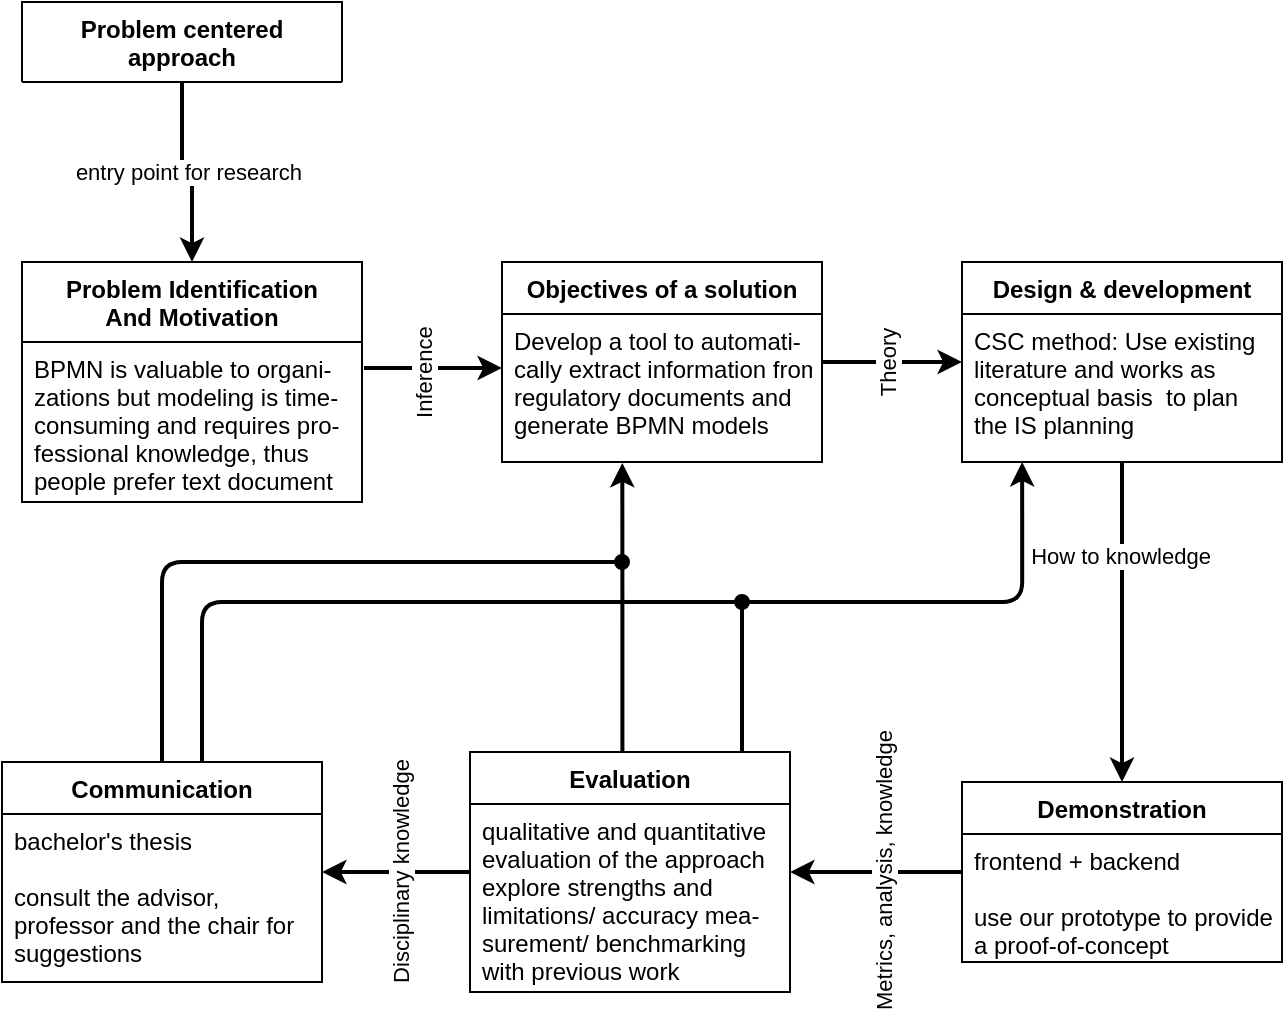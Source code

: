 <mxfile version="20.6.2" type="device"><diagram name="第 1 页" id="kNsYURquWRiChn-40SvK"><mxGraphModel dx="1286" dy="1126" grid="1" gridSize="10" guides="1" tooltips="1" connect="1" arrows="1" fold="1" page="1" pageScale="1" pageWidth="827" pageHeight="1169" math="0" shadow="0"><root><mxCell id="0"/><mxCell id="1" parent="0"/><mxCell id="BMS7Kp-OgnhvOMW0dhGd-8" style="edgeStyle=orthogonalEdgeStyle;rounded=0;orthogonalLoop=1;jettySize=auto;html=1;strokeWidth=2;exitX=1.006;exitY=0.163;exitDx=0;exitDy=0;exitPerimeter=0;entryX=0;entryY=0.365;entryDx=0;entryDy=0;entryPerimeter=0;" edge="1" parent="1" source="cIkDjCyuZ_WFILWsNeaI-14" target="cIkDjCyuZ_WFILWsNeaI-24"><mxGeometry relative="1" as="geometry"><mxPoint x="270" y="270" as="targetPoint"/></mxGeometry></mxCell><mxCell id="BMS7Kp-OgnhvOMW0dhGd-9" value="Inference" style="edgeLabel;html=1;align=center;verticalAlign=middle;resizable=0;points=[];rotation=-90;" vertex="1" connectable="0" parent="BMS7Kp-OgnhvOMW0dhGd-8"><mxGeometry x="-0.148" y="-3" relative="1" as="geometry"><mxPoint as="offset"/></mxGeometry></mxCell><mxCell id="cIkDjCyuZ_WFILWsNeaI-13" value="Problem Identification &#10;And Motivation" style="swimlane;fontStyle=1;align=center;verticalAlign=top;childLayout=stackLayout;horizontal=1;startSize=40;horizontalStack=0;resizeParent=1;resizeParentMax=0;resizeLast=0;collapsible=1;marginBottom=0;" parent="1" vertex="1"><mxGeometry x="30" y="220" width="170" height="120" as="geometry"><mxRectangle x="40" y="80" width="170" height="40" as="alternateBounds"/></mxGeometry></mxCell><mxCell id="cIkDjCyuZ_WFILWsNeaI-14" value="BPMN is valuable to organi-&#10;zations but modeling is time-&#10;consuming and requires pro-&#10;fessional knowledge, thus &#10;people prefer text document " style="text;strokeColor=none;fillColor=none;align=left;verticalAlign=top;spacingLeft=4;spacingRight=4;overflow=hidden;rotatable=0;points=[[0,0.5],[1,0.5]];portConstraint=eastwest;" parent="cIkDjCyuZ_WFILWsNeaI-13" vertex="1"><mxGeometry y="40" width="170" height="80" as="geometry"/></mxCell><mxCell id="BMS7Kp-OgnhvOMW0dhGd-3" style="edgeStyle=orthogonalEdgeStyle;rounded=0;orthogonalLoop=1;jettySize=auto;html=1;strokeWidth=2;" edge="1" parent="1" source="cIkDjCyuZ_WFILWsNeaI-17" target="cIkDjCyuZ_WFILWsNeaI-25"><mxGeometry relative="1" as="geometry"/></mxCell><mxCell id="BMS7Kp-OgnhvOMW0dhGd-4" value="Disciplinary knowledge" style="edgeLabel;html=1;align=center;verticalAlign=middle;resizable=0;points=[];rotation=-90;" vertex="1" connectable="0" parent="BMS7Kp-OgnhvOMW0dhGd-3"><mxGeometry x="-0.054" relative="1" as="geometry"><mxPoint as="offset"/></mxGeometry></mxCell><mxCell id="BMS7Kp-OgnhvOMW0dhGd-16" style="edgeStyle=orthogonalEdgeStyle;rounded=0;orthogonalLoop=1;jettySize=auto;html=1;strokeWidth=2;strokeColor=default;endArrow=oval;endFill=1;" edge="1" parent="1" source="cIkDjCyuZ_WFILWsNeaI-17"><mxGeometry relative="1" as="geometry"><mxPoint x="390" y="390" as="targetPoint"/><Array as="points"><mxPoint x="390" y="390"/></Array></mxGeometry></mxCell><mxCell id="BMS7Kp-OgnhvOMW0dhGd-19" style="edgeStyle=orthogonalEdgeStyle;rounded=1;orthogonalLoop=1;jettySize=auto;html=1;strokeColor=default;strokeWidth=2;endArrow=classic;endFill=1;entryX=0.376;entryY=1.006;entryDx=0;entryDy=0;entryPerimeter=0;" edge="1" parent="1" source="cIkDjCyuZ_WFILWsNeaI-17" target="cIkDjCyuZ_WFILWsNeaI-24"><mxGeometry relative="1" as="geometry"><mxPoint x="334" y="321" as="targetPoint"/><Array as="points"><mxPoint x="330" y="393"/></Array></mxGeometry></mxCell><mxCell id="cIkDjCyuZ_WFILWsNeaI-17" value="Evaluation" style="swimlane;fontStyle=1;align=center;verticalAlign=top;childLayout=stackLayout;horizontal=1;startSize=26;horizontalStack=0;resizeParent=1;resizeParentMax=0;resizeLast=0;collapsible=1;marginBottom=0;" parent="1" vertex="1"><mxGeometry x="254" y="465" width="160" height="120" as="geometry"/></mxCell><mxCell id="cIkDjCyuZ_WFILWsNeaI-18" value="qualitative and quantitative &#10;evaluation of the approach&#10;explore strengths and &#10;limitations/ accuracy mea-&#10;surement/ benchmarking &#10;with previous work " style="text;strokeColor=none;fillColor=none;align=left;verticalAlign=top;spacingLeft=4;spacingRight=4;overflow=hidden;rotatable=0;points=[[0,0.5],[1,0.5]];portConstraint=eastwest;" parent="cIkDjCyuZ_WFILWsNeaI-17" vertex="1"><mxGeometry y="26" width="160" height="94" as="geometry"/></mxCell><mxCell id="BMS7Kp-OgnhvOMW0dhGd-1" style="edgeStyle=orthogonalEdgeStyle;rounded=0;orthogonalLoop=1;jettySize=auto;html=1;strokeWidth=2;" edge="1" parent="1" source="cIkDjCyuZ_WFILWsNeaI-19" target="cIkDjCyuZ_WFILWsNeaI-17"><mxGeometry relative="1" as="geometry"/></mxCell><mxCell id="BMS7Kp-OgnhvOMW0dhGd-2" value="Metrics, analysis, knowledge" style="edgeLabel;html=1;align=center;verticalAlign=middle;resizable=0;points=[];rotation=-90;" vertex="1" connectable="0" parent="BMS7Kp-OgnhvOMW0dhGd-1"><mxGeometry x="-0.079" relative="1" as="geometry"><mxPoint as="offset"/></mxGeometry></mxCell><mxCell id="cIkDjCyuZ_WFILWsNeaI-19" value="Demonstration" style="swimlane;fontStyle=1;align=center;verticalAlign=top;childLayout=stackLayout;horizontal=1;startSize=26;horizontalStack=0;resizeParent=1;resizeParentMax=0;resizeLast=0;collapsible=1;marginBottom=0;" parent="1" vertex="1"><mxGeometry x="500" y="480" width="160" height="90" as="geometry"/></mxCell><mxCell id="cIkDjCyuZ_WFILWsNeaI-20" value="frontend + backend&#10; &#10;use our prototype to provide &#10;a proof-of-concept" style="text;strokeColor=none;fillColor=none;align=left;verticalAlign=top;spacingLeft=4;spacingRight=4;overflow=hidden;rotatable=0;points=[[0,0.5],[1,0.5]];portConstraint=eastwest;" parent="cIkDjCyuZ_WFILWsNeaI-19" vertex="1"><mxGeometry y="26" width="160" height="64" as="geometry"/></mxCell><mxCell id="BMS7Kp-OgnhvOMW0dhGd-5" style="edgeStyle=orthogonalEdgeStyle;rounded=0;orthogonalLoop=1;jettySize=auto;html=1;entryX=0.5;entryY=0;entryDx=0;entryDy=0;strokeWidth=2;" edge="1" parent="1" source="cIkDjCyuZ_WFILWsNeaI-21" target="cIkDjCyuZ_WFILWsNeaI-19"><mxGeometry relative="1" as="geometry"/></mxCell><mxCell id="BMS7Kp-OgnhvOMW0dhGd-6" value="How to knowledge" style="edgeLabel;html=1;align=center;verticalAlign=middle;resizable=0;points=[];" vertex="1" connectable="0" parent="BMS7Kp-OgnhvOMW0dhGd-5"><mxGeometry x="-0.419" y="-1" relative="1" as="geometry"><mxPoint as="offset"/></mxGeometry></mxCell><mxCell id="cIkDjCyuZ_WFILWsNeaI-21" value="Design &amp; development" style="swimlane;fontStyle=1;align=center;verticalAlign=top;childLayout=stackLayout;horizontal=1;startSize=26;horizontalStack=0;resizeParent=1;resizeParentMax=0;resizeLast=0;collapsible=1;marginBottom=0;" parent="1" vertex="1"><mxGeometry x="500" y="220" width="160" height="100" as="geometry"/></mxCell><mxCell id="cIkDjCyuZ_WFILWsNeaI-22" value="CSC method: Use existing &#10;literature and works as &#10;conceptual basis  to plan &#10;the IS planning" style="text;strokeColor=none;fillColor=none;align=left;verticalAlign=top;spacingLeft=4;spacingRight=4;overflow=hidden;rotatable=0;points=[[0,0.5],[1,0.5]];portConstraint=eastwest;" parent="cIkDjCyuZ_WFILWsNeaI-21" vertex="1"><mxGeometry y="26" width="160" height="74" as="geometry"/></mxCell><mxCell id="cIkDjCyuZ_WFILWsNeaI-36" style="edgeStyle=orthogonalEdgeStyle;rounded=0;orthogonalLoop=1;jettySize=auto;html=1;strokeWidth=2;" parent="1" source="cIkDjCyuZ_WFILWsNeaI-23" edge="1"><mxGeometry relative="1" as="geometry"><mxPoint x="500" y="270" as="targetPoint"/><Array as="points"><mxPoint x="500" y="270"/></Array></mxGeometry></mxCell><mxCell id="BMS7Kp-OgnhvOMW0dhGd-11" value="Theory" style="edgeLabel;html=1;align=center;verticalAlign=middle;resizable=0;points=[];rotation=-90;" vertex="1" connectable="0" parent="cIkDjCyuZ_WFILWsNeaI-36"><mxGeometry x="-0.07" y="-1" relative="1" as="geometry"><mxPoint as="offset"/></mxGeometry></mxCell><mxCell id="cIkDjCyuZ_WFILWsNeaI-23" value="Objectives of a solution" style="swimlane;fontStyle=1;align=center;verticalAlign=top;childLayout=stackLayout;horizontal=1;startSize=26;horizontalStack=0;resizeParent=1;resizeParentMax=0;resizeLast=0;collapsible=1;marginBottom=0;" parent="1" vertex="1"><mxGeometry x="270" y="220" width="160" height="100" as="geometry"/></mxCell><mxCell id="cIkDjCyuZ_WFILWsNeaI-24" value="Develop a tool to automati-&#10;cally extract information from&#10;regulatory documents and &#10;generate BPMN models " style="text;strokeColor=none;fillColor=none;align=left;verticalAlign=top;spacingLeft=4;spacingRight=4;overflow=hidden;rotatable=0;points=[[0,0.5],[1,0.5]];portConstraint=eastwest;" parent="cIkDjCyuZ_WFILWsNeaI-23" vertex="1"><mxGeometry y="26" width="160" height="74" as="geometry"/></mxCell><mxCell id="BMS7Kp-OgnhvOMW0dhGd-14" style="edgeStyle=orthogonalEdgeStyle;rounded=1;orthogonalLoop=1;jettySize=auto;html=1;entryX=0.188;entryY=1;entryDx=0;entryDy=0;entryPerimeter=0;strokeWidth=2;" edge="1" parent="1" source="cIkDjCyuZ_WFILWsNeaI-25" target="cIkDjCyuZ_WFILWsNeaI-22"><mxGeometry relative="1" as="geometry"><Array as="points"><mxPoint x="120" y="390"/><mxPoint x="530" y="390"/></Array></mxGeometry></mxCell><mxCell id="BMS7Kp-OgnhvOMW0dhGd-20" style="edgeStyle=orthogonalEdgeStyle;rounded=1;orthogonalLoop=1;jettySize=auto;html=1;strokeColor=default;strokeWidth=2;endArrow=oval;endFill=1;" edge="1" parent="1" source="cIkDjCyuZ_WFILWsNeaI-25"><mxGeometry relative="1" as="geometry"><mxPoint x="330" y="370" as="targetPoint"/><Array as="points"><mxPoint x="100" y="370"/><mxPoint x="330" y="370"/></Array></mxGeometry></mxCell><mxCell id="cIkDjCyuZ_WFILWsNeaI-25" value="Communication" style="swimlane;fontStyle=1;align=center;verticalAlign=top;childLayout=stackLayout;horizontal=1;startSize=26;horizontalStack=0;resizeParent=1;resizeParentMax=0;resizeLast=0;collapsible=1;marginBottom=0;" parent="1" vertex="1"><mxGeometry x="20" y="470" width="160" height="110" as="geometry"/></mxCell><mxCell id="cIkDjCyuZ_WFILWsNeaI-26" value="bachelor's thesis&#10;&#10;consult the advisor, &#10;professor and the chair for &#10;suggestions" style="text;strokeColor=none;fillColor=none;align=left;verticalAlign=top;spacingLeft=4;spacingRight=4;overflow=hidden;rotatable=0;points=[[0,0.5],[1,0.5]];portConstraint=eastwest;" parent="cIkDjCyuZ_WFILWsNeaI-25" vertex="1"><mxGeometry y="26" width="160" height="84" as="geometry"/></mxCell><mxCell id="BMS7Kp-OgnhvOMW0dhGd-7" value="entry point for research" style="edgeStyle=orthogonalEdgeStyle;rounded=0;orthogonalLoop=1;jettySize=auto;html=1;entryX=0.5;entryY=0;entryDx=0;entryDy=0;strokeWidth=2;" edge="1" parent="1" source="cIkDjCyuZ_WFILWsNeaI-27" target="cIkDjCyuZ_WFILWsNeaI-13"><mxGeometry relative="1" as="geometry"/></mxCell><mxCell id="cIkDjCyuZ_WFILWsNeaI-27" value="Problem centered &#10;approach" style="swimlane;fontStyle=1;align=center;verticalAlign=top;childLayout=stackLayout;horizontal=1;startSize=40;horizontalStack=0;resizeParent=1;resizeParentMax=0;resizeLast=0;collapsible=1;marginBottom=0;" parent="1" vertex="1"><mxGeometry x="30" y="90" width="160" height="40" as="geometry"><mxRectangle x="40" y="80" width="170" height="40" as="alternateBounds"/></mxGeometry></mxCell></root></mxGraphModel></diagram></mxfile>